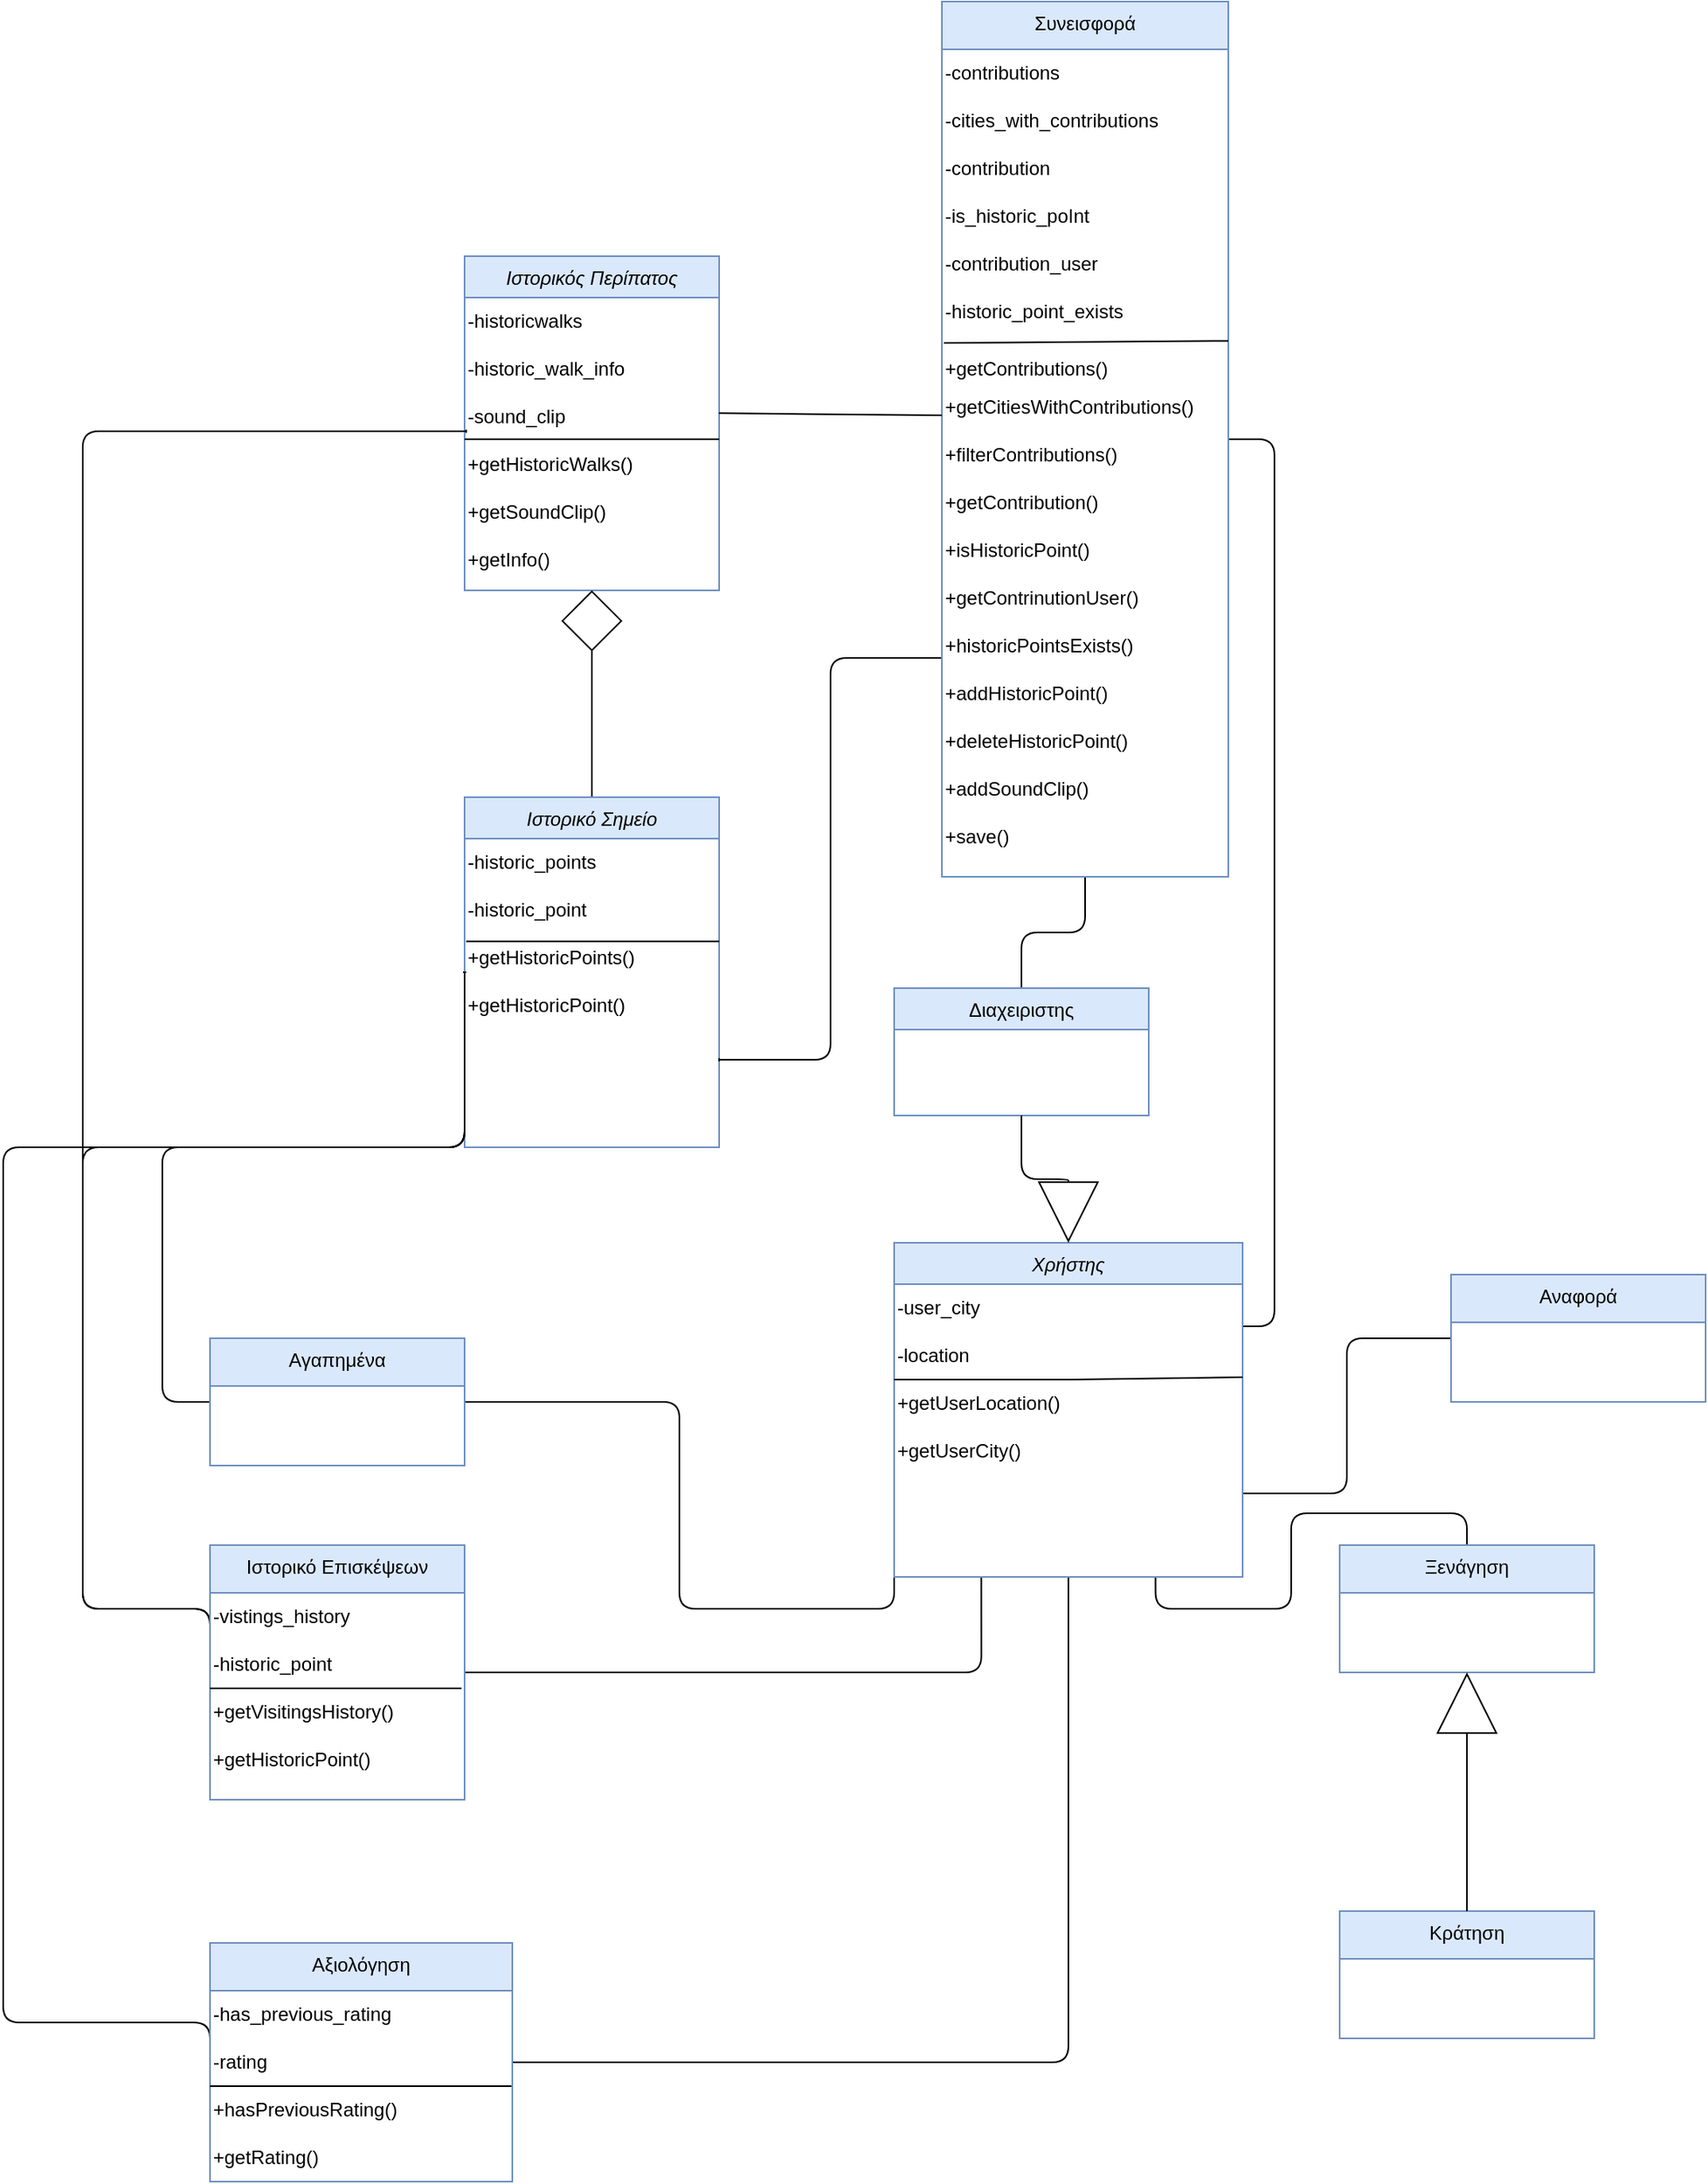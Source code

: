<mxfile scale="1" border="0" version="24.3.1" type="device">
  <diagram id="C5RBs43oDa-KdzZeNtuy" name="Page-1">
    <mxGraphModel dx="1606" dy="1148" grid="1" gridSize="10" guides="1" tooltips="1" connect="1" arrows="1" fold="1" page="0" pageScale="1" pageWidth="827" pageHeight="1169" math="0" shadow="0">
      <root>
        <mxCell id="WIyWlLk6GJQsqaUBKTNV-0" />
        <mxCell id="WIyWlLk6GJQsqaUBKTNV-1" parent="WIyWlLk6GJQsqaUBKTNV-0" />
        <mxCell id="bsr2JzsDGpliFacVa8tp-28" style="edgeStyle=orthogonalEdgeStyle;rounded=1;orthogonalLoop=1;jettySize=auto;html=1;entryX=1;entryY=0.5;entryDx=0;entryDy=0;elbow=vertical;strokeColor=default;align=center;verticalAlign=middle;fontFamily=Helvetica;fontSize=11;fontColor=default;labelBackgroundColor=default;endArrow=baseDash;endFill=0;endSize=0;curved=0;exitX=1;exitY=0.25;exitDx=0;exitDy=0;" parent="WIyWlLk6GJQsqaUBKTNV-1" source="zkfFHV4jXpPFQw0GAbJ--0" target="bsr2JzsDGpliFacVa8tp-23" edge="1">
          <mxGeometry relative="1" as="geometry">
            <mxPoint x="470" y="210" as="targetPoint" />
            <mxPoint x="300" y="300" as="sourcePoint" />
          </mxGeometry>
        </mxCell>
        <mxCell id="zUq5NCEqegHWFDylE37C-0" style="edgeStyle=orthogonalEdgeStyle;rounded=1;orthogonalLoop=1;jettySize=auto;html=1;exitX=0.25;exitY=1;exitDx=0;exitDy=0;entryX=1;entryY=0.5;entryDx=0;entryDy=0;strokeColor=default;align=center;verticalAlign=middle;fontFamily=Helvetica;fontSize=11;fontColor=default;labelBackgroundColor=default;elbow=vertical;endArrow=baseDash;endFill=0;endSize=0;curved=0;" parent="WIyWlLk6GJQsqaUBKTNV-1" source="zkfFHV4jXpPFQw0GAbJ--0" target="QDSni_5rcuFRXUx2FW-I-1" edge="1">
          <mxGeometry relative="1" as="geometry" />
        </mxCell>
        <mxCell id="zUq5NCEqegHWFDylE37C-3" style="edgeStyle=orthogonalEdgeStyle;rounded=1;orthogonalLoop=1;jettySize=auto;html=1;exitX=0;exitY=1;exitDx=0;exitDy=0;entryX=1;entryY=0.5;entryDx=0;entryDy=0;strokeColor=default;align=center;verticalAlign=middle;fontFamily=Helvetica;fontSize=11;fontColor=default;labelBackgroundColor=default;elbow=vertical;endArrow=baseDash;endFill=0;endSize=0;curved=0;" parent="WIyWlLk6GJQsqaUBKTNV-1" source="zkfFHV4jXpPFQw0GAbJ--0" target="QDSni_5rcuFRXUx2FW-I-0" edge="1">
          <mxGeometry relative="1" as="geometry" />
        </mxCell>
        <mxCell id="zUq5NCEqegHWFDylE37C-11" style="edgeStyle=orthogonalEdgeStyle;rounded=1;orthogonalLoop=1;jettySize=auto;html=1;exitX=0.75;exitY=1;exitDx=0;exitDy=0;entryX=0.5;entryY=0;entryDx=0;entryDy=0;strokeColor=default;align=center;verticalAlign=middle;fontFamily=Helvetica;fontSize=11;fontColor=default;labelBackgroundColor=default;elbow=vertical;endArrow=baseDash;endFill=0;endSize=0;curved=0;" parent="WIyWlLk6GJQsqaUBKTNV-1" source="zkfFHV4jXpPFQw0GAbJ--0" target="zUq5NCEqegHWFDylE37C-9" edge="1">
          <mxGeometry relative="1" as="geometry" />
        </mxCell>
        <mxCell id="zUq5NCEqegHWFDylE37C-16" style="edgeStyle=orthogonalEdgeStyle;curved=0;rounded=1;orthogonalLoop=1;jettySize=auto;html=1;exitX=1;exitY=0.75;exitDx=0;exitDy=0;entryX=0;entryY=0.5;entryDx=0;entryDy=0;strokeColor=default;align=center;verticalAlign=middle;fontFamily=Helvetica;fontSize=11;fontColor=default;labelBackgroundColor=default;elbow=vertical;endArrow=baseDash;endFill=0;endSize=0;" parent="WIyWlLk6GJQsqaUBKTNV-1" source="zkfFHV4jXpPFQw0GAbJ--0" target="zUq5NCEqegHWFDylE37C-14" edge="1">
          <mxGeometry relative="1" as="geometry" />
        </mxCell>
        <mxCell id="8z3VggayICDRH4DMrNTs-2" style="edgeStyle=orthogonalEdgeStyle;curved=0;rounded=1;orthogonalLoop=1;jettySize=auto;html=1;entryX=1;entryY=0.5;entryDx=0;entryDy=0;strokeColor=default;align=center;verticalAlign=middle;fontFamily=Helvetica;fontSize=11;fontColor=default;labelBackgroundColor=default;elbow=vertical;endArrow=baseDash;endFill=0;endSize=0;exitX=0.5;exitY=1;exitDx=0;exitDy=0;" parent="WIyWlLk6GJQsqaUBKTNV-1" source="zkfFHV4jXpPFQw0GAbJ--0" target="8z3VggayICDRH4DMrNTs-0" edge="1">
          <mxGeometry relative="1" as="geometry">
            <mxPoint x="600" y="410" as="sourcePoint" />
          </mxGeometry>
        </mxCell>
        <mxCell id="zkfFHV4jXpPFQw0GAbJ--0" value="Χρήστης" style="swimlane;fontStyle=2;align=center;verticalAlign=top;childLayout=stackLayout;horizontal=1;startSize=26;horizontalStack=0;resizeParent=1;resizeLast=0;collapsible=1;marginBottom=0;rounded=0;shadow=0;strokeWidth=1;fillColor=#dae8fc;strokeColor=#6c8ebf;" parent="WIyWlLk6GJQsqaUBKTNV-1" vertex="1">
          <mxGeometry x="80" y="300" width="219" height="210" as="geometry">
            <mxRectangle x="230" y="140" width="160" height="26" as="alternateBounds" />
          </mxGeometry>
        </mxCell>
        <mxCell id="PeVvWe90pOe181X5HO2e-3" value="-user_city" style="text;html=1;align=left;verticalAlign=middle;resizable=0;points=[];autosize=1;strokeColor=none;fillColor=none;" parent="zkfFHV4jXpPFQw0GAbJ--0" vertex="1">
          <mxGeometry y="26" width="219" height="30" as="geometry" />
        </mxCell>
        <mxCell id="PeVvWe90pOe181X5HO2e-5" value="-location" style="text;html=1;align=left;verticalAlign=middle;resizable=0;points=[];autosize=1;strokeColor=none;fillColor=none;" parent="zkfFHV4jXpPFQw0GAbJ--0" vertex="1">
          <mxGeometry y="56" width="219" height="30" as="geometry" />
        </mxCell>
        <mxCell id="PeVvWe90pOe181X5HO2e-11" value="" style="endArrow=none;html=1;rounded=0;entryX=1;entryY=-0.05;entryDx=0;entryDy=0;entryPerimeter=0;" parent="zkfFHV4jXpPFQw0GAbJ--0" target="PeVvWe90pOe181X5HO2e-9" edge="1">
          <mxGeometry width="50" height="50" relative="1" as="geometry">
            <mxPoint y="86" as="sourcePoint" />
            <mxPoint x="110" y="86" as="targetPoint" />
            <Array as="points">
              <mxPoint x="110" y="86" />
            </Array>
          </mxGeometry>
        </mxCell>
        <mxCell id="PeVvWe90pOe181X5HO2e-9" value="+getUserLocation()" style="text;html=1;align=left;verticalAlign=middle;resizable=0;points=[];autosize=1;strokeColor=none;fillColor=none;" parent="zkfFHV4jXpPFQw0GAbJ--0" vertex="1">
          <mxGeometry y="86" width="219" height="30" as="geometry" />
        </mxCell>
        <mxCell id="PeVvWe90pOe181X5HO2e-10" value="+getUserCity()" style="text;html=1;align=left;verticalAlign=middle;resizable=0;points=[];autosize=1;strokeColor=none;fillColor=none;" parent="zkfFHV4jXpPFQw0GAbJ--0" vertex="1">
          <mxGeometry y="116" width="219" height="30" as="geometry" />
        </mxCell>
        <mxCell id="BegZMJEPzeaYJY1QQMS8-6" style="edgeStyle=orthogonalEdgeStyle;curved=0;rounded=1;orthogonalLoop=1;jettySize=auto;html=1;exitX=0.5;exitY=0;exitDx=0;exitDy=0;entryX=0.5;entryY=1;entryDx=0;entryDy=0;strokeColor=default;align=center;verticalAlign=middle;fontFamily=Helvetica;fontSize=11;fontColor=default;labelBackgroundColor=default;elbow=vertical;endArrow=baseDash;endFill=0;endSize=0;" parent="WIyWlLk6GJQsqaUBKTNV-1" source="zkfFHV4jXpPFQw0GAbJ--13" target="bsr2JzsDGpliFacVa8tp-23" edge="1">
          <mxGeometry relative="1" as="geometry" />
        </mxCell>
        <mxCell id="zkfFHV4jXpPFQw0GAbJ--13" value="Διαχειριστης" style="swimlane;fontStyle=0;align=center;verticalAlign=top;childLayout=stackLayout;horizontal=1;startSize=26;horizontalStack=0;resizeParent=1;resizeLast=0;collapsible=1;marginBottom=0;rounded=0;shadow=0;strokeWidth=1;fillColor=#dae8fc;strokeColor=#6c8ebf;" parent="WIyWlLk6GJQsqaUBKTNV-1" vertex="1">
          <mxGeometry x="80" y="140" width="160" height="80" as="geometry">
            <mxRectangle x="340" y="380" width="170" height="26" as="alternateBounds" />
          </mxGeometry>
        </mxCell>
        <mxCell id="zkfFHV4jXpPFQw0GAbJ--16" value="" style="endArrow=block;endSize=36;endFill=0;shadow=0;strokeWidth=1;rounded=1;edgeStyle=orthogonalEdgeStyle;elbow=vertical;curved=0;" parent="WIyWlLk6GJQsqaUBKTNV-1" source="zkfFHV4jXpPFQw0GAbJ--13" target="zkfFHV4jXpPFQw0GAbJ--0" edge="1">
          <mxGeometry width="160" relative="1" as="geometry">
            <mxPoint x="-220" y="473" as="sourcePoint" />
            <mxPoint x="-120" y="371" as="targetPoint" />
          </mxGeometry>
        </mxCell>
        <mxCell id="bsr2JzsDGpliFacVa8tp-2" value="Ιστορικός Περίπατος" style="swimlane;fontStyle=2;align=center;verticalAlign=top;childLayout=stackLayout;horizontal=1;startSize=26;horizontalStack=0;resizeParent=1;resizeLast=0;collapsible=1;marginBottom=0;rounded=0;shadow=0;strokeWidth=1;fillColor=#dae8fc;strokeColor=#6c8ebf;" parent="WIyWlLk6GJQsqaUBKTNV-1" vertex="1">
          <mxGeometry x="-190" y="-320" width="160" height="210" as="geometry">
            <mxRectangle x="230" y="140" width="160" height="26" as="alternateBounds" />
          </mxGeometry>
        </mxCell>
        <mxCell id="PeVvWe90pOe181X5HO2e-1" value="-historicwalks" style="text;html=1;align=left;verticalAlign=middle;resizable=0;points=[];autosize=1;strokeColor=none;fillColor=none;" parent="bsr2JzsDGpliFacVa8tp-2" vertex="1">
          <mxGeometry y="26" width="160" height="30" as="geometry" />
        </mxCell>
        <mxCell id="PeVvWe90pOe181X5HO2e-4" value="-historic_walk_info" style="text;html=1;align=left;verticalAlign=middle;resizable=0;points=[];autosize=1;strokeColor=none;fillColor=none;" parent="bsr2JzsDGpliFacVa8tp-2" vertex="1">
          <mxGeometry y="56" width="160" height="30" as="geometry" />
        </mxCell>
        <mxCell id="PeVvWe90pOe181X5HO2e-6" value="-sound_clip" style="text;html=1;align=left;verticalAlign=middle;resizable=0;points=[];autosize=1;strokeColor=none;fillColor=none;" parent="bsr2JzsDGpliFacVa8tp-2" vertex="1">
          <mxGeometry y="86" width="160" height="30" as="geometry" />
        </mxCell>
        <mxCell id="PeVvWe90pOe181X5HO2e-12" value="" style="endArrow=none;html=1;rounded=0;entryX=1;entryY=-0.033;entryDx=0;entryDy=0;entryPerimeter=0;" parent="bsr2JzsDGpliFacVa8tp-2" target="PeVvWe90pOe181X5HO2e-0" edge="1">
          <mxGeometry width="50" height="50" relative="1" as="geometry">
            <mxPoint y="115" as="sourcePoint" />
            <mxPoint x="100" y="115" as="targetPoint" />
          </mxGeometry>
        </mxCell>
        <mxCell id="PeVvWe90pOe181X5HO2e-0" value="+getHistoricWalks()" style="text;html=1;align=left;verticalAlign=middle;resizable=0;points=[];autosize=1;strokeColor=none;fillColor=none;" parent="bsr2JzsDGpliFacVa8tp-2" vertex="1">
          <mxGeometry y="116" width="160" height="30" as="geometry" />
        </mxCell>
        <mxCell id="PeVvWe90pOe181X5HO2e-7" value="+getSoundClip()" style="text;html=1;align=left;verticalAlign=middle;resizable=0;points=[];autosize=1;strokeColor=none;fillColor=none;" parent="bsr2JzsDGpliFacVa8tp-2" vertex="1">
          <mxGeometry y="146" width="160" height="30" as="geometry" />
        </mxCell>
        <mxCell id="PeVvWe90pOe181X5HO2e-8" value="+getInfo()" style="text;html=1;align=left;verticalAlign=middle;resizable=0;points=[];autosize=1;strokeColor=none;fillColor=none;" parent="bsr2JzsDGpliFacVa8tp-2" vertex="1">
          <mxGeometry y="176" width="160" height="30" as="geometry" />
        </mxCell>
        <mxCell id="bsr2JzsDGpliFacVa8tp-4" style="edgeStyle=orthogonalEdgeStyle;rounded=1;orthogonalLoop=1;jettySize=auto;html=1;exitX=0.5;exitY=0;exitDx=0;exitDy=0;entryX=0.5;entryY=1;entryDx=0;entryDy=0;endSize=36;endArrow=diamond;endFill=0;curved=0;" parent="WIyWlLk6GJQsqaUBKTNV-1" source="bsr2JzsDGpliFacVa8tp-3" target="bsr2JzsDGpliFacVa8tp-2" edge="1">
          <mxGeometry relative="1" as="geometry">
            <mxPoint x="-220" y="270.0" as="sourcePoint" />
            <mxPoint x="-220" y="40" as="targetPoint" />
          </mxGeometry>
        </mxCell>
        <mxCell id="bsr2JzsDGpliFacVa8tp-3" value="Ιστορικό Σημείο" style="swimlane;fontStyle=2;align=center;verticalAlign=top;childLayout=stackLayout;horizontal=1;startSize=26;horizontalStack=0;resizeParent=1;resizeLast=0;collapsible=1;marginBottom=0;rounded=0;shadow=0;strokeWidth=1;fillColor=#dae8fc;strokeColor=#6c8ebf;" parent="WIyWlLk6GJQsqaUBKTNV-1" vertex="1">
          <mxGeometry x="-190" y="20" width="160" height="220" as="geometry">
            <mxRectangle x="230" y="140" width="160" height="26" as="alternateBounds" />
          </mxGeometry>
        </mxCell>
        <mxCell id="PzROLB26hBD0BXSpcAYr-0" value="-historic_points" style="text;html=1;align=left;verticalAlign=middle;resizable=0;points=[];autosize=1;strokeColor=none;fillColor=none;" parent="bsr2JzsDGpliFacVa8tp-3" vertex="1">
          <mxGeometry y="26" width="160" height="30" as="geometry" />
        </mxCell>
        <mxCell id="PzROLB26hBD0BXSpcAYr-1" value="-historic_point" style="text;html=1;align=left;verticalAlign=middle;resizable=0;points=[];autosize=1;strokeColor=none;fillColor=none;" parent="bsr2JzsDGpliFacVa8tp-3" vertex="1">
          <mxGeometry y="56" width="160" height="30" as="geometry" />
        </mxCell>
        <mxCell id="PzROLB26hBD0BXSpcAYr-3" value="+getHistoricPoints()" style="text;html=1;align=left;verticalAlign=middle;resizable=0;points=[];autosize=1;strokeColor=none;fillColor=none;" parent="bsr2JzsDGpliFacVa8tp-3" vertex="1">
          <mxGeometry y="86" width="160" height="30" as="geometry" />
        </mxCell>
        <mxCell id="PzROLB26hBD0BXSpcAYr-4" value="+getHistoricPoint()" style="text;html=1;align=left;verticalAlign=middle;resizable=0;points=[];autosize=1;strokeColor=none;fillColor=none;" parent="bsr2JzsDGpliFacVa8tp-3" vertex="1">
          <mxGeometry y="116" width="160" height="30" as="geometry" />
        </mxCell>
        <mxCell id="kzkstWHmtSMQvsNlLrVd-3" value="" style="endArrow=none;html=1;rounded=0;exitX=0.006;exitY=1.153;exitDx=0;exitDy=0;exitPerimeter=0;entryX=1;entryY=0.153;entryDx=0;entryDy=0;entryPerimeter=0;" edge="1" parent="bsr2JzsDGpliFacVa8tp-3" source="PzROLB26hBD0BXSpcAYr-1" target="PzROLB26hBD0BXSpcAYr-3">
          <mxGeometry width="50" height="50" relative="1" as="geometry">
            <mxPoint y="-20" as="sourcePoint" />
            <mxPoint x="50" y="-70" as="targetPoint" />
          </mxGeometry>
        </mxCell>
        <mxCell id="zUq5NCEqegHWFDylE37C-26" style="edgeStyle=orthogonalEdgeStyle;curved=0;rounded=1;orthogonalLoop=1;jettySize=auto;html=1;exitX=0;exitY=0.75;exitDx=0;exitDy=0;entryX=1;entryY=0.75;entryDx=0;entryDy=0;strokeColor=default;align=center;verticalAlign=middle;fontFamily=Helvetica;fontSize=11;fontColor=default;labelBackgroundColor=default;elbow=vertical;endArrow=baseDash;endFill=0;endSize=0;" parent="WIyWlLk6GJQsqaUBKTNV-1" source="bsr2JzsDGpliFacVa8tp-23" target="bsr2JzsDGpliFacVa8tp-3" edge="1">
          <mxGeometry relative="1" as="geometry" />
        </mxCell>
        <mxCell id="bsr2JzsDGpliFacVa8tp-23" value="Συνεισφορά" style="swimlane;fontStyle=0;align=center;verticalAlign=top;childLayout=stackLayout;horizontal=1;startSize=30;horizontalStack=0;resizeParent=1;resizeLast=0;collapsible=1;marginBottom=0;rounded=0;shadow=0;strokeWidth=1;fillColor=#dae8fc;strokeColor=#6c8ebf;" parent="WIyWlLk6GJQsqaUBKTNV-1" vertex="1">
          <mxGeometry x="110" y="-480" width="180" height="550" as="geometry">
            <mxRectangle x="550" y="140" width="160" height="26" as="alternateBounds" />
          </mxGeometry>
        </mxCell>
        <mxCell id="orSYy-pBOflSz12R5y3--11" value="-contributions" style="text;html=1;align=left;verticalAlign=middle;resizable=0;points=[];autosize=1;strokeColor=none;fillColor=none;" parent="bsr2JzsDGpliFacVa8tp-23" vertex="1">
          <mxGeometry y="30" width="180" height="30" as="geometry" />
        </mxCell>
        <mxCell id="orSYy-pBOflSz12R5y3--13" value="-cities_with_contributions" style="text;html=1;align=left;verticalAlign=middle;resizable=0;points=[];autosize=1;strokeColor=none;fillColor=none;" parent="bsr2JzsDGpliFacVa8tp-23" vertex="1">
          <mxGeometry y="60" width="180" height="30" as="geometry" />
        </mxCell>
        <mxCell id="orSYy-pBOflSz12R5y3--12" value="-contribution" style="text;html=1;align=left;verticalAlign=middle;resizable=0;points=[];autosize=1;strokeColor=none;fillColor=none;" parent="bsr2JzsDGpliFacVa8tp-23" vertex="1">
          <mxGeometry y="90" width="180" height="30" as="geometry" />
        </mxCell>
        <mxCell id="orSYy-pBOflSz12R5y3--14" value="-is_historic_poInt" style="text;html=1;align=left;verticalAlign=middle;resizable=0;points=[];autosize=1;strokeColor=none;fillColor=none;" parent="bsr2JzsDGpliFacVa8tp-23" vertex="1">
          <mxGeometry y="120" width="180" height="30" as="geometry" />
        </mxCell>
        <mxCell id="orSYy-pBOflSz12R5y3--15" value="-contribution_user" style="text;html=1;align=left;verticalAlign=middle;resizable=0;points=[];autosize=1;strokeColor=none;fillColor=none;" parent="bsr2JzsDGpliFacVa8tp-23" vertex="1">
          <mxGeometry y="150" width="180" height="30" as="geometry" />
        </mxCell>
        <mxCell id="orSYy-pBOflSz12R5y3--25" value="" style="endArrow=none;html=1;rounded=0;entryX=1;entryY=0.108;entryDx=0;entryDy=0;entryPerimeter=0;exitX=0.007;exitY=0.15;exitDx=0;exitDy=0;exitPerimeter=0;" parent="bsr2JzsDGpliFacVa8tp-23" source="orSYy-pBOflSz12R5y3--17" target="orSYy-pBOflSz12R5y3--17" edge="1">
          <mxGeometry width="50" height="50" relative="1" as="geometry">
            <mxPoint x="20" y="180" as="sourcePoint" />
            <mxPoint x="120" y="180" as="targetPoint" />
          </mxGeometry>
        </mxCell>
        <mxCell id="PzROLB26hBD0BXSpcAYr-2" value="-historic_point_exists" style="text;html=1;align=left;verticalAlign=middle;resizable=0;points=[];autosize=1;strokeColor=none;fillColor=none;" parent="bsr2JzsDGpliFacVa8tp-23" vertex="1">
          <mxGeometry y="180" width="180" height="30" as="geometry" />
        </mxCell>
        <mxCell id="orSYy-pBOflSz12R5y3--17" value="+getContributions()" style="text;html=1;align=left;verticalAlign=bottom;resizable=0;points=[];autosize=1;strokeColor=none;fillColor=none;labelPosition=center;verticalLabelPosition=middle;" parent="bsr2JzsDGpliFacVa8tp-23" vertex="1">
          <mxGeometry y="210" width="180" height="30" as="geometry" />
        </mxCell>
        <mxCell id="orSYy-pBOflSz12R5y3--18" value="+getCitiesWithContributions()" style="text;html=1;align=left;verticalAlign=middle;resizable=0;points=[];autosize=1;strokeColor=none;fillColor=none;" parent="bsr2JzsDGpliFacVa8tp-23" vertex="1">
          <mxGeometry y="240" width="180" height="30" as="geometry" />
        </mxCell>
        <mxCell id="orSYy-pBOflSz12R5y3--21" value="+filterContributions()" style="text;html=1;align=left;verticalAlign=middle;resizable=0;points=[];autosize=1;strokeColor=none;fillColor=none;" parent="bsr2JzsDGpliFacVa8tp-23" vertex="1">
          <mxGeometry y="270" width="180" height="30" as="geometry" />
        </mxCell>
        <mxCell id="orSYy-pBOflSz12R5y3--22" value="+getContribution()" style="text;html=1;align=left;verticalAlign=middle;resizable=0;points=[];autosize=1;strokeColor=none;fillColor=none;" parent="bsr2JzsDGpliFacVa8tp-23" vertex="1">
          <mxGeometry y="300" width="180" height="30" as="geometry" />
        </mxCell>
        <mxCell id="orSYy-pBOflSz12R5y3--23" value="+isHistoricPoint()" style="text;html=1;align=left;verticalAlign=middle;resizable=0;points=[];autosize=1;strokeColor=none;fillColor=none;" parent="bsr2JzsDGpliFacVa8tp-23" vertex="1">
          <mxGeometry y="330" width="180" height="30" as="geometry" />
        </mxCell>
        <mxCell id="orSYy-pBOflSz12R5y3--24" value="+getContrinutionUser()" style="text;html=1;align=left;verticalAlign=middle;resizable=0;points=[];autosize=1;strokeColor=none;fillColor=none;" parent="bsr2JzsDGpliFacVa8tp-23" vertex="1">
          <mxGeometry y="360" width="180" height="30" as="geometry" />
        </mxCell>
        <mxCell id="PzROLB26hBD0BXSpcAYr-5" value="+historicPointsExists()" style="text;html=1;align=left;verticalAlign=middle;resizable=0;points=[];autosize=1;strokeColor=none;fillColor=none;" parent="bsr2JzsDGpliFacVa8tp-23" vertex="1">
          <mxGeometry y="390" width="180" height="30" as="geometry" />
        </mxCell>
        <mxCell id="PzROLB26hBD0BXSpcAYr-6" value="+addHistoricPoint()" style="text;html=1;align=left;verticalAlign=middle;resizable=0;points=[];autosize=1;strokeColor=none;fillColor=none;" parent="bsr2JzsDGpliFacVa8tp-23" vertex="1">
          <mxGeometry y="420" width="180" height="30" as="geometry" />
        </mxCell>
        <mxCell id="PzROLB26hBD0BXSpcAYr-7" value="+deleteHistoricPoint()" style="text;html=1;align=left;verticalAlign=middle;resizable=0;points=[];autosize=1;strokeColor=none;fillColor=none;" parent="bsr2JzsDGpliFacVa8tp-23" vertex="1">
          <mxGeometry y="450" width="180" height="30" as="geometry" />
        </mxCell>
        <mxCell id="PzROLB26hBD0BXSpcAYr-9" value="+addSoundClip()" style="text;html=1;align=left;verticalAlign=middle;resizable=0;points=[];autosize=1;strokeColor=none;fillColor=none;" parent="bsr2JzsDGpliFacVa8tp-23" vertex="1">
          <mxGeometry y="480" width="180" height="30" as="geometry" />
        </mxCell>
        <mxCell id="kzkstWHmtSMQvsNlLrVd-4" value="+save()" style="text;html=1;align=left;verticalAlign=middle;resizable=0;points=[];autosize=1;strokeColor=none;fillColor=none;" vertex="1" parent="bsr2JzsDGpliFacVa8tp-23">
          <mxGeometry y="510" width="180" height="30" as="geometry" />
        </mxCell>
        <mxCell id="BegZMJEPzeaYJY1QQMS8-0" style="edgeStyle=orthogonalEdgeStyle;rounded=1;orthogonalLoop=1;jettySize=auto;html=1;exitX=0;exitY=0.5;exitDx=0;exitDy=0;entryX=0;entryY=0.5;entryDx=0;entryDy=0;fontSize=12;startSize=8;endSize=8;curved=0;endArrow=none;endFill=0;" parent="WIyWlLk6GJQsqaUBKTNV-1" source="QDSni_5rcuFRXUx2FW-I-0" target="bsr2JzsDGpliFacVa8tp-3" edge="1">
          <mxGeometry relative="1" as="geometry">
            <Array as="points">
              <mxPoint x="-380" y="400" />
              <mxPoint x="-380" y="240" />
            </Array>
          </mxGeometry>
        </mxCell>
        <mxCell id="QDSni_5rcuFRXUx2FW-I-0" value="Αγαπημένα" style="swimlane;fontStyle=0;align=center;verticalAlign=top;childLayout=stackLayout;horizontal=1;startSize=30;horizontalStack=0;resizeParent=1;resizeLast=0;collapsible=1;marginBottom=0;rounded=0;shadow=0;strokeWidth=1;fillColor=#dae8fc;strokeColor=#6c8ebf;" parent="WIyWlLk6GJQsqaUBKTNV-1" vertex="1">
          <mxGeometry x="-350" y="360" width="160" height="80" as="geometry">
            <mxRectangle x="550" y="140" width="160" height="26" as="alternateBounds" />
          </mxGeometry>
        </mxCell>
        <mxCell id="zUq5NCEqegHWFDylE37C-2" style="edgeStyle=orthogonalEdgeStyle;rounded=1;orthogonalLoop=1;jettySize=auto;html=1;exitX=0;exitY=0.5;exitDx=0;exitDy=0;strokeColor=default;align=center;verticalAlign=middle;fontFamily=Helvetica;fontSize=11;fontColor=default;labelBackgroundColor=default;elbow=vertical;endArrow=baseDash;entryX=0;entryY=0.5;entryDx=0;entryDy=0;endFill=0;endSize=0;curved=0;" parent="WIyWlLk6GJQsqaUBKTNV-1" source="QDSni_5rcuFRXUx2FW-I-1" target="bsr2JzsDGpliFacVa8tp-3" edge="1">
          <mxGeometry relative="1" as="geometry">
            <mxPoint x="-210" y="360" as="targetPoint" />
            <Array as="points">
              <mxPoint x="-430" y="530" />
              <mxPoint x="-430" y="240" />
            </Array>
          </mxGeometry>
        </mxCell>
        <mxCell id="zUq5NCEqegHWFDylE37C-22" style="edgeStyle=orthogonalEdgeStyle;curved=0;rounded=1;orthogonalLoop=1;jettySize=auto;html=1;exitX=0;exitY=0.5;exitDx=0;exitDy=0;strokeColor=default;align=center;verticalAlign=middle;fontFamily=Helvetica;fontSize=11;fontColor=default;labelBackgroundColor=default;elbow=vertical;endArrow=baseDash;endFill=0;endSize=0;entryX=0.006;entryY=0.833;entryDx=0;entryDy=0;entryPerimeter=0;" parent="WIyWlLk6GJQsqaUBKTNV-1" source="QDSni_5rcuFRXUx2FW-I-1" target="PeVvWe90pOe181X5HO2e-6" edge="1">
          <mxGeometry relative="1" as="geometry">
            <Array as="points">
              <mxPoint x="-350" y="530" />
              <mxPoint x="-430" y="530" />
              <mxPoint x="-430" y="-210" />
            </Array>
            <mxPoint x="-250" y="-210" as="targetPoint" />
          </mxGeometry>
        </mxCell>
        <mxCell id="QDSni_5rcuFRXUx2FW-I-1" value="Ιστορικό Επισκέψεων" style="swimlane;fontStyle=0;align=center;verticalAlign=top;childLayout=stackLayout;horizontal=1;startSize=30;horizontalStack=0;resizeParent=1;resizeLast=0;collapsible=1;marginBottom=0;rounded=0;shadow=0;strokeWidth=1;fillColor=#dae8fc;strokeColor=#6c8ebf;" parent="WIyWlLk6GJQsqaUBKTNV-1" vertex="1">
          <mxGeometry x="-350" y="490" width="160" height="160" as="geometry">
            <mxRectangle x="550" y="140" width="160" height="26" as="alternateBounds" />
          </mxGeometry>
        </mxCell>
        <mxCell id="orSYy-pBOflSz12R5y3--3" value="-vistings_history" style="text;html=1;align=left;verticalAlign=middle;resizable=0;points=[];autosize=1;strokeColor=none;fillColor=none;" parent="QDSni_5rcuFRXUx2FW-I-1" vertex="1">
          <mxGeometry y="30" width="160" height="30" as="geometry" />
        </mxCell>
        <mxCell id="orSYy-pBOflSz12R5y3--8" value="-historic_point" style="text;html=1;align=left;verticalAlign=middle;resizable=0;points=[];autosize=1;strokeColor=none;fillColor=none;" parent="QDSni_5rcuFRXUx2FW-I-1" vertex="1">
          <mxGeometry y="60" width="160" height="30" as="geometry" />
        </mxCell>
        <mxCell id="orSYy-pBOflSz12R5y3--27" value="" style="endArrow=none;html=1;rounded=0;entryX=0.988;entryY=0;entryDx=0;entryDy=0;entryPerimeter=0;" parent="QDSni_5rcuFRXUx2FW-I-1" target="orSYy-pBOflSz12R5y3--7" edge="1">
          <mxGeometry width="50" height="50" relative="1" as="geometry">
            <mxPoint y="90" as="sourcePoint" />
            <mxPoint x="130" y="90" as="targetPoint" />
          </mxGeometry>
        </mxCell>
        <mxCell id="orSYy-pBOflSz12R5y3--7" value="+getVisitingsHistory()" style="text;html=1;align=left;verticalAlign=middle;resizable=0;points=[];autosize=1;strokeColor=none;fillColor=none;" parent="QDSni_5rcuFRXUx2FW-I-1" vertex="1">
          <mxGeometry y="90" width="160" height="30" as="geometry" />
        </mxCell>
        <mxCell id="orSYy-pBOflSz12R5y3--26" value="+getHistoricPoint()" style="text;html=1;align=left;verticalAlign=middle;resizable=0;points=[];autosize=1;strokeColor=none;fillColor=none;" parent="QDSni_5rcuFRXUx2FW-I-1" vertex="1">
          <mxGeometry y="120" width="160" height="30" as="geometry" />
        </mxCell>
        <mxCell id="zUq5NCEqegHWFDylE37C-9" value="Ξενάγηση" style="swimlane;fontStyle=0;align=center;verticalAlign=top;childLayout=stackLayout;horizontal=1;startSize=30;horizontalStack=0;resizeParent=1;resizeLast=0;collapsible=1;marginBottom=0;rounded=0;shadow=0;strokeWidth=1;fillColor=#dae8fc;strokeColor=#6c8ebf;" parent="WIyWlLk6GJQsqaUBKTNV-1" vertex="1">
          <mxGeometry x="360" y="490" width="160" height="80" as="geometry">
            <mxRectangle x="550" y="140" width="160" height="26" as="alternateBounds" />
          </mxGeometry>
        </mxCell>
        <mxCell id="zUq5NCEqegHWFDylE37C-10" value="Κράτηση" style="swimlane;fontStyle=0;align=center;verticalAlign=top;childLayout=stackLayout;horizontal=1;startSize=30;horizontalStack=0;resizeParent=1;resizeLast=0;collapsible=1;marginBottom=0;rounded=0;shadow=0;strokeWidth=1;fillColor=#dae8fc;strokeColor=#6c8ebf;" parent="WIyWlLk6GJQsqaUBKTNV-1" vertex="1">
          <mxGeometry x="360" y="720" width="160" height="80" as="geometry">
            <mxRectangle x="550" y="140" width="160" height="26" as="alternateBounds" />
          </mxGeometry>
        </mxCell>
        <mxCell id="zUq5NCEqegHWFDylE37C-14" value="Αναφορά" style="swimlane;fontStyle=0;align=center;verticalAlign=top;childLayout=stackLayout;horizontal=1;startSize=30;horizontalStack=0;resizeParent=1;resizeLast=0;collapsible=1;marginBottom=0;rounded=0;shadow=0;strokeWidth=1;fillColor=#dae8fc;strokeColor=#6c8ebf;" parent="WIyWlLk6GJQsqaUBKTNV-1" vertex="1">
          <mxGeometry x="430" y="320" width="160" height="80" as="geometry">
            <mxRectangle x="550" y="140" width="160" height="26" as="alternateBounds" />
          </mxGeometry>
        </mxCell>
        <mxCell id="8z3VggayICDRH4DMrNTs-6" style="edgeStyle=orthogonalEdgeStyle;curved=0;rounded=1;orthogonalLoop=1;jettySize=auto;html=1;exitX=0;exitY=0.5;exitDx=0;exitDy=0;entryX=0;entryY=0.5;entryDx=0;entryDy=0;strokeColor=default;align=center;verticalAlign=middle;fontFamily=Helvetica;fontSize=11;fontColor=default;labelBackgroundColor=default;elbow=vertical;endArrow=baseDash;endFill=0;endSize=0;" parent="WIyWlLk6GJQsqaUBKTNV-1" source="8z3VggayICDRH4DMrNTs-0" target="bsr2JzsDGpliFacVa8tp-3" edge="1">
          <mxGeometry relative="1" as="geometry">
            <Array as="points">
              <mxPoint x="-350" y="790" />
              <mxPoint x="-480" y="790" />
              <mxPoint x="-480" y="240" />
            </Array>
          </mxGeometry>
        </mxCell>
        <mxCell id="8z3VggayICDRH4DMrNTs-0" value="Αξιολόγηση" style="swimlane;fontStyle=0;align=center;verticalAlign=top;childLayout=stackLayout;horizontal=1;startSize=30;horizontalStack=0;resizeParent=1;resizeLast=0;collapsible=1;marginBottom=0;rounded=0;shadow=0;strokeWidth=1;fillColor=#dae8fc;strokeColor=#6c8ebf;" parent="WIyWlLk6GJQsqaUBKTNV-1" vertex="1">
          <mxGeometry x="-350" y="740" width="190" height="150" as="geometry">
            <mxRectangle x="550" y="140" width="160" height="26" as="alternateBounds" />
          </mxGeometry>
        </mxCell>
        <mxCell id="orSYy-pBOflSz12R5y3--9" value="-has_previous_rating" style="text;html=1;align=left;verticalAlign=middle;resizable=0;points=[];autosize=1;strokeColor=none;fillColor=none;" parent="8z3VggayICDRH4DMrNTs-0" vertex="1">
          <mxGeometry y="30" width="190" height="30" as="geometry" />
        </mxCell>
        <mxCell id="orSYy-pBOflSz12R5y3--10" value="-rating" style="text;html=1;align=left;verticalAlign=middle;resizable=0;points=[];autosize=1;strokeColor=none;fillColor=none;" parent="8z3VggayICDRH4DMrNTs-0" vertex="1">
          <mxGeometry y="60" width="190" height="30" as="geometry" />
        </mxCell>
        <mxCell id="orSYy-pBOflSz12R5y3--30" value="" style="endArrow=none;html=1;rounded=0;entryX=0.997;entryY=-0.001;entryDx=0;entryDy=0;entryPerimeter=0;" parent="8z3VggayICDRH4DMrNTs-0" target="orSYy-pBOflSz12R5y3--28" edge="1">
          <mxGeometry width="50" height="50" relative="1" as="geometry">
            <mxPoint y="90" as="sourcePoint" />
            <mxPoint x="80" y="90" as="targetPoint" />
          </mxGeometry>
        </mxCell>
        <mxCell id="orSYy-pBOflSz12R5y3--28" value="+hasPreviousRating()" style="text;html=1;align=left;verticalAlign=middle;resizable=0;points=[];autosize=1;strokeColor=none;fillColor=none;" parent="8z3VggayICDRH4DMrNTs-0" vertex="1">
          <mxGeometry y="90" width="190" height="30" as="geometry" />
        </mxCell>
        <mxCell id="orSYy-pBOflSz12R5y3--29" value="+getRating()" style="text;html=1;align=left;verticalAlign=middle;resizable=0;points=[];autosize=1;strokeColor=none;fillColor=none;" parent="8z3VggayICDRH4DMrNTs-0" vertex="1">
          <mxGeometry y="120" width="190" height="30" as="geometry" />
        </mxCell>
        <mxCell id="8z3VggayICDRH4DMrNTs-5" value="" style="endArrow=block;endSize=36;endFill=0;shadow=0;strokeWidth=1;rounded=1;edgeStyle=orthogonalEdgeStyle;elbow=vertical;curved=0;exitX=0.5;exitY=0;exitDx=0;exitDy=0;entryX=0.5;entryY=1;entryDx=0;entryDy=0;" parent="WIyWlLk6GJQsqaUBKTNV-1" source="zUq5NCEqegHWFDylE37C-10" target="zUq5NCEqegHWFDylE37C-9" edge="1">
          <mxGeometry width="160" relative="1" as="geometry">
            <mxPoint x="370" y="320" as="sourcePoint" />
            <mxPoint x="580" y="530" as="targetPoint" />
          </mxGeometry>
        </mxCell>
        <mxCell id="orSYy-pBOflSz12R5y3--31" value="" style="endArrow=none;html=1;rounded=1;entryX=0;entryY=0.667;entryDx=0;entryDy=0;entryPerimeter=0;exitX=0.999;exitY=0.422;exitDx=0;exitDy=0;curved=0;exitPerimeter=0;" parent="WIyWlLk6GJQsqaUBKTNV-1" source="PeVvWe90pOe181X5HO2e-6" target="orSYy-pBOflSz12R5y3--18" edge="1">
          <mxGeometry width="50" height="50" relative="1" as="geometry">
            <mxPoint x="-10" y="20" as="sourcePoint" />
            <mxPoint x="10" y="-120" as="targetPoint" />
            <Array as="points" />
          </mxGeometry>
        </mxCell>
      </root>
    </mxGraphModel>
  </diagram>
</mxfile>
